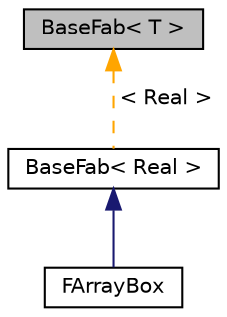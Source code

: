 digraph "BaseFab&lt; T &gt;"
{
  edge [fontname="Helvetica",fontsize="10",labelfontname="Helvetica",labelfontsize="10"];
  node [fontname="Helvetica",fontsize="10",shape=record];
  Node0 [label="BaseFab\< T \>",height=0.2,width=0.4,color="black", fillcolor="grey75", style="filled", fontcolor="black"];
  Node0 -> Node1 [dir="back",color="orange",fontsize="10",style="dashed",label=" \< Real \>" ,fontname="Helvetica"];
  Node1 [label="BaseFab\< Real \>",height=0.2,width=0.4,color="black", fillcolor="white", style="filled",URL="$classBaseFab.html"];
  Node1 -> Node2 [dir="back",color="midnightblue",fontsize="10",style="solid",fontname="Helvetica"];
  Node2 [label="FArrayBox",height=0.2,width=0.4,color="black", fillcolor="white", style="filled",URL="$classFArrayBox.html"];
}
